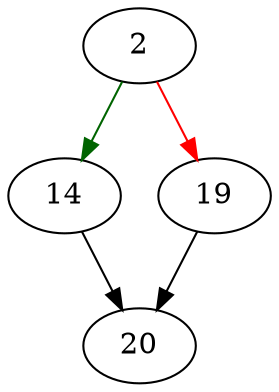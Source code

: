 strict digraph "btreePageLookup" {
	// Node definitions.
	2 [entry=true];
	14;
	19;
	20;

	// Edge definitions.
	2 -> 14 [
		color=darkgreen
		cond=true
	];
	2 -> 19 [
		color=red
		cond=false
	];
	14 -> 20;
	19 -> 20;
}